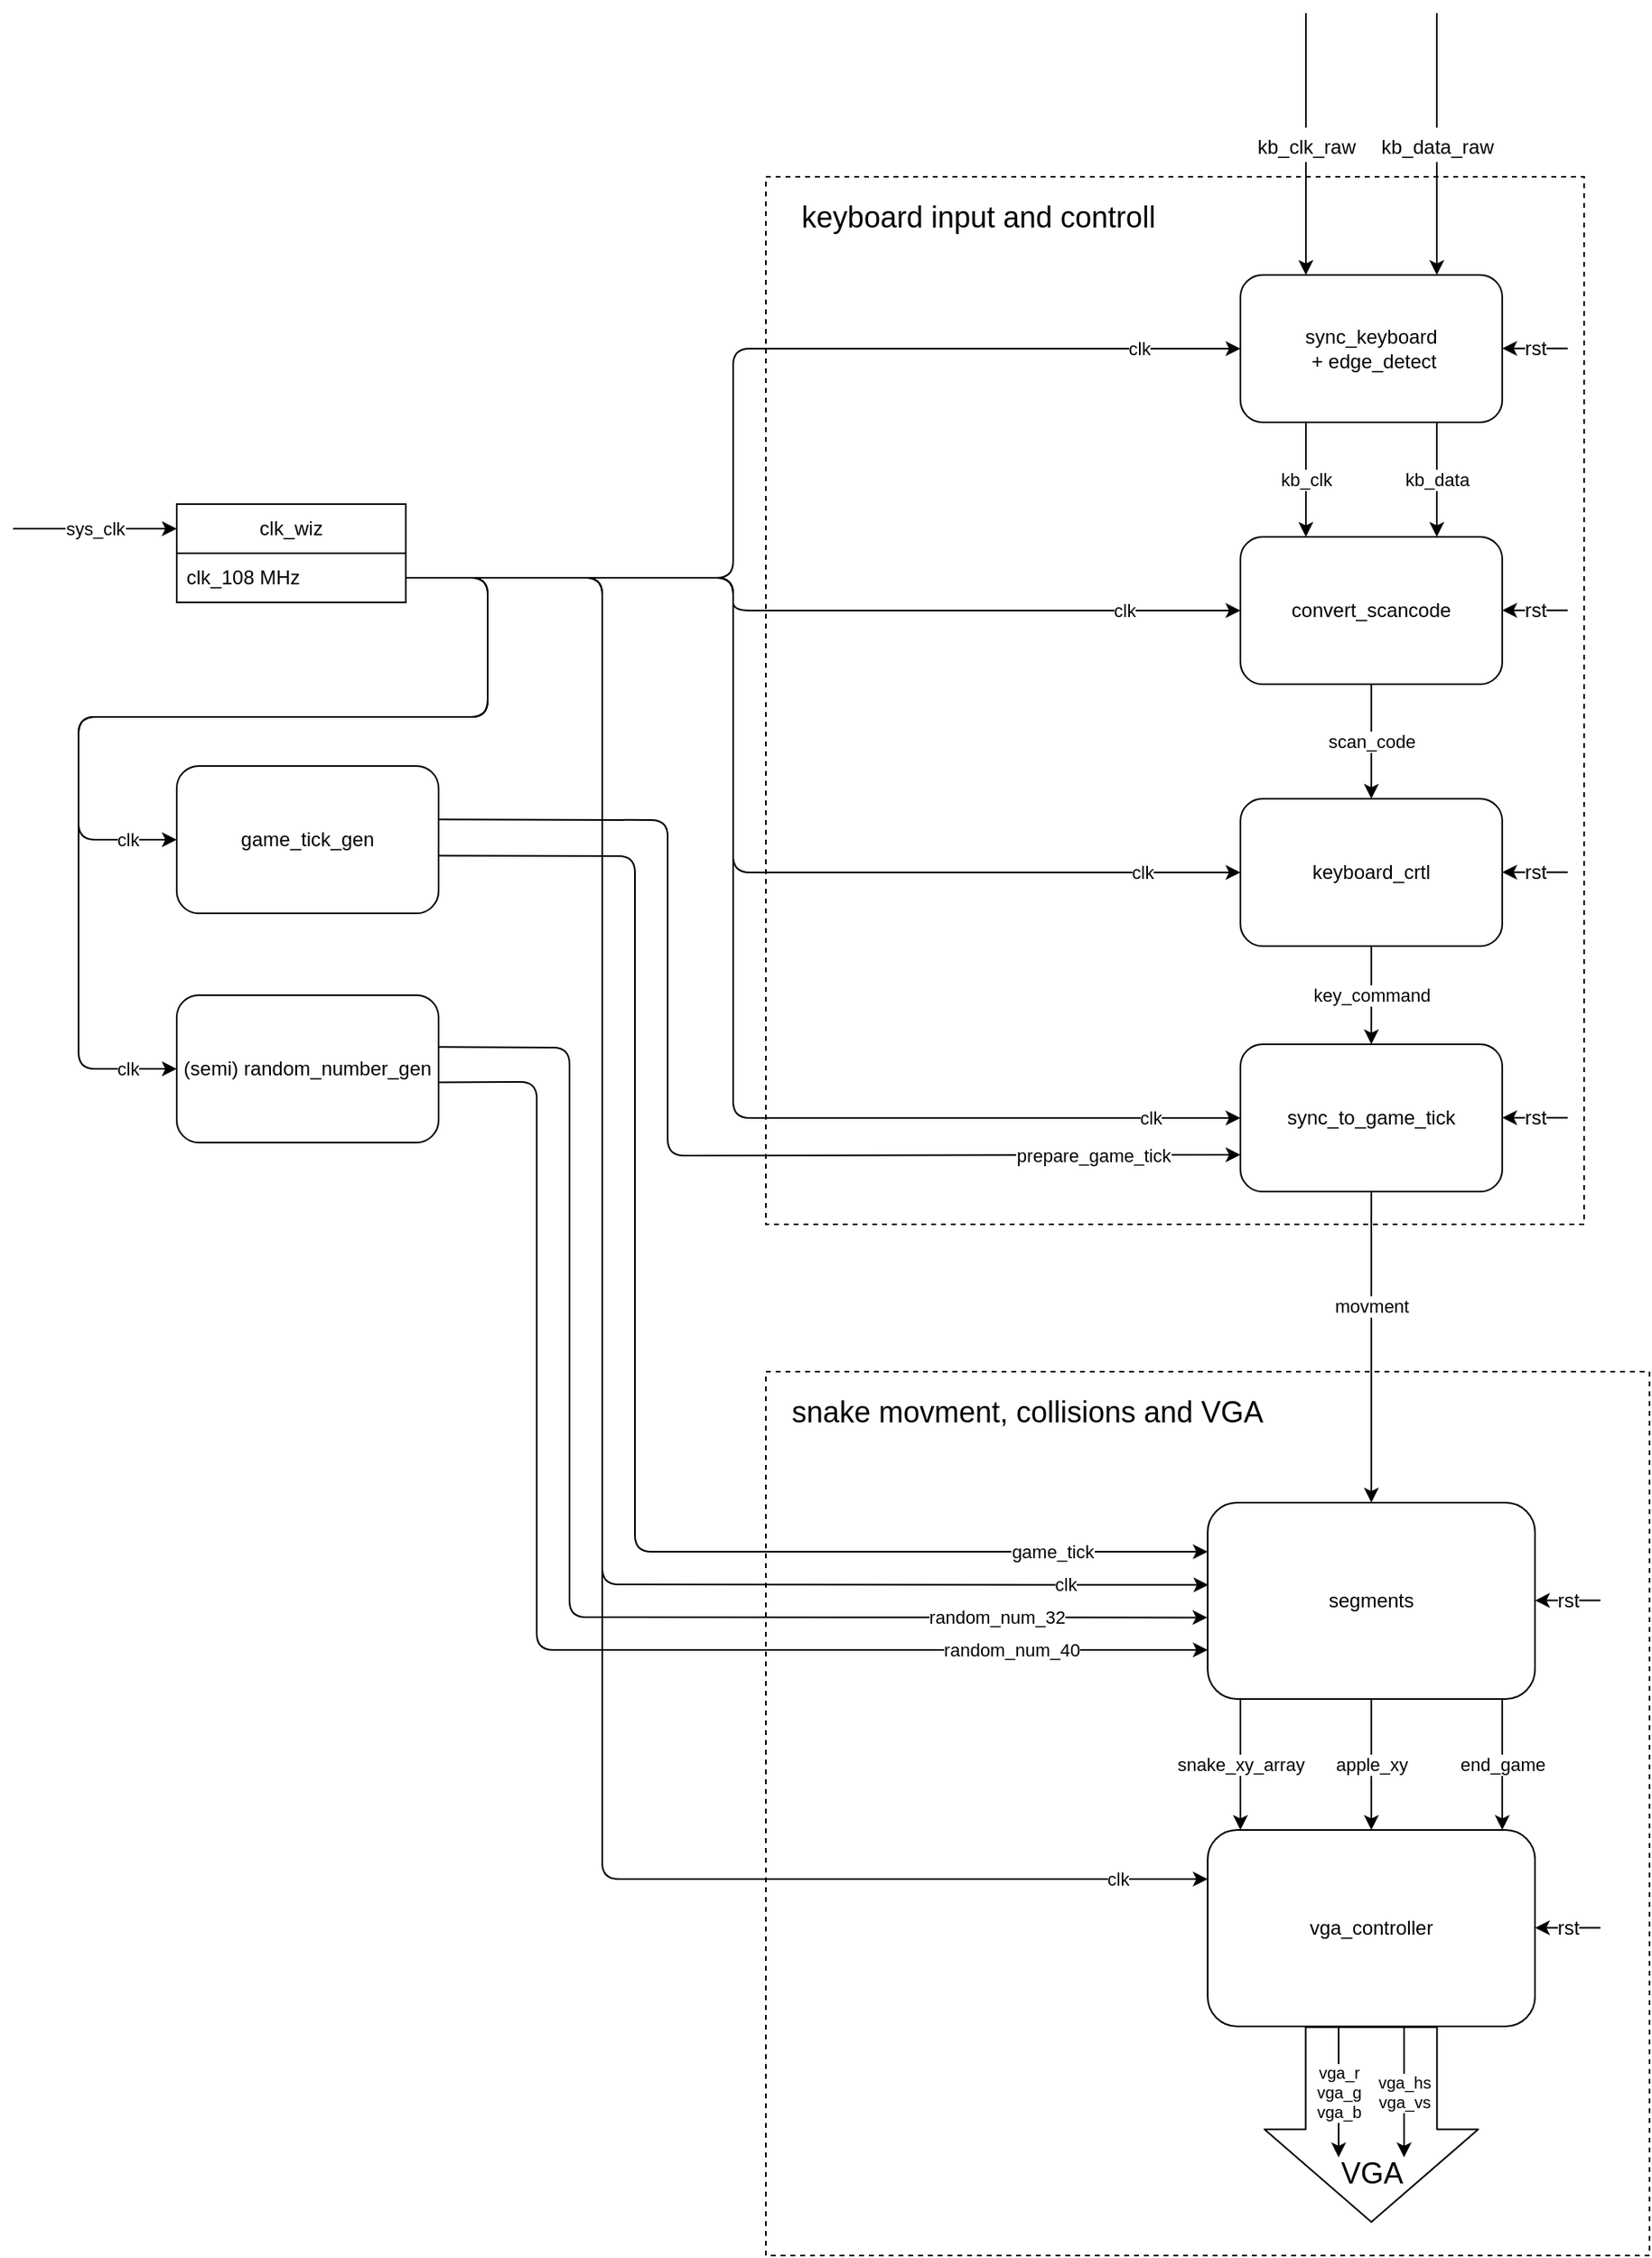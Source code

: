 <mxfile>
    <diagram id="5lR3bQgvB2A0QCc3iaSE" name="Page-1">
        <mxGraphModel dx="4742" dy="2467" grid="1" gridSize="10" guides="1" tooltips="1" connect="1" arrows="1" fold="1" page="1" pageScale="1" pageWidth="850" pageHeight="1100" background="#FFFFFF" math="0" shadow="0">
            <root>
                <mxCell id="0"/>
                <mxCell id="1" parent="0"/>
                <mxCell id="90" value="" style="rounded=0;whiteSpace=wrap;html=1;fontSize=18;dashed=1;fillColor=none;" vertex="1" parent="1">
                    <mxGeometry x="750" y="420" width="500" height="640" as="geometry"/>
                </mxCell>
                <mxCell id="92" value="" style="rounded=0;whiteSpace=wrap;html=1;fontSize=18;dashed=1;fillColor=none;" vertex="1" parent="1">
                    <mxGeometry x="750" y="1150" width="540" height="540" as="geometry"/>
                </mxCell>
                <mxCell id="16" value="kb_data" style="edgeStyle=none;html=1;exitX=0.75;exitY=1;exitDx=0;exitDy=0;entryX=0.75;entryY=0;entryDx=0;entryDy=0;" parent="1" source="2" target="4" edge="1">
                    <mxGeometry relative="1" as="geometry"/>
                </mxCell>
                <mxCell id="17" value="kb_clk" style="edgeStyle=none;html=1;exitX=0.25;exitY=1;exitDx=0;exitDy=0;entryX=0.25;entryY=0;entryDx=0;entryDy=0;" parent="1" source="2" target="4" edge="1">
                    <mxGeometry relative="1" as="geometry"/>
                </mxCell>
                <mxCell id="2" value="sync_keyboard&lt;br&gt;&amp;nbsp;+ edge_detect" style="rounded=1;whiteSpace=wrap;html=1;" parent="1" vertex="1">
                    <mxGeometry x="1040" y="480" width="160" height="90" as="geometry"/>
                </mxCell>
                <mxCell id="14" value="scan_code" style="edgeStyle=none;html=1;" parent="1" source="4" target="5" edge="1">
                    <mxGeometry relative="1" as="geometry"/>
                </mxCell>
                <mxCell id="4" value="convert_scancode" style="rounded=1;whiteSpace=wrap;html=1;" parent="1" vertex="1">
                    <mxGeometry x="1040" y="640" width="160" height="90" as="geometry"/>
                </mxCell>
                <mxCell id="13" value="key_command" style="edgeStyle=none;html=1;" parent="1" source="5" edge="1">
                    <mxGeometry relative="1" as="geometry">
                        <mxPoint x="1120" y="950" as="targetPoint"/>
                    </mxGeometry>
                </mxCell>
                <mxCell id="5" value="keyboard_crtl" style="rounded=1;whiteSpace=wrap;html=1;" parent="1" vertex="1">
                    <mxGeometry x="1040" y="800" width="160" height="90" as="geometry"/>
                </mxCell>
                <mxCell id="74" value="clk" style="edgeStyle=none;html=1;entryX=0;entryY=0.25;entryDx=0;entryDy=0;exitX=1;exitY=0.5;exitDx=0;exitDy=0;" edge="1" parent="1" source="8" target="71">
                    <mxGeometry x="0.914" relative="1" as="geometry">
                        <Array as="points">
                            <mxPoint x="650" y="665"/>
                            <mxPoint x="650" y="1460"/>
                        </Array>
                        <mxPoint as="offset"/>
                    </mxGeometry>
                </mxCell>
                <mxCell id="7" value="clk_wiz" style="swimlane;fontStyle=0;childLayout=stackLayout;horizontal=1;startSize=30;horizontalStack=0;resizeParent=1;resizeParentMax=0;resizeLast=0;collapsible=1;marginBottom=0;whiteSpace=wrap;html=1;" parent="1" vertex="1">
                    <mxGeometry x="390" y="620" width="140" height="60" as="geometry"/>
                </mxCell>
                <mxCell id="8" value="clk_108 MHz" style="text;strokeColor=none;fillColor=none;align=left;verticalAlign=middle;spacingLeft=4;spacingRight=4;overflow=hidden;points=[[0,0.5],[1,0.5]];portConstraint=eastwest;rotatable=0;whiteSpace=wrap;html=1;" parent="7" vertex="1">
                    <mxGeometry y="30" width="140" height="30" as="geometry"/>
                </mxCell>
                <mxCell id="46" value="sys_clk" style="endArrow=classic;html=1;entryX=0;entryY=0.25;entryDx=0;entryDy=0;" edge="1" parent="1" target="7">
                    <mxGeometry width="50" height="50" relative="1" as="geometry">
                        <mxPoint x="290" y="635" as="sourcePoint"/>
                        <mxPoint x="510" y="560" as="targetPoint"/>
                    </mxGeometry>
                </mxCell>
                <mxCell id="63" value="movment" style="edgeStyle=none;html=1;" edge="1" parent="1" source="47" target="62">
                    <mxGeometry x="-0.263" relative="1" as="geometry">
                        <mxPoint as="offset"/>
                    </mxGeometry>
                </mxCell>
                <mxCell id="47" value="sync_to_game_tick" style="rounded=1;whiteSpace=wrap;html=1;" vertex="1" parent="1">
                    <mxGeometry x="1040" y="950" width="160" height="90" as="geometry"/>
                </mxCell>
                <mxCell id="50" value="prepare_game_tick" style="edgeStyle=none;html=1;entryX=0;entryY=0.75;entryDx=0;entryDy=0;exitX=0.996;exitY=0.363;exitDx=0;exitDy=0;exitPerimeter=0;" edge="1" parent="1" source="48" target="47">
                    <mxGeometry x="0.742" relative="1" as="geometry">
                        <Array as="points">
                            <mxPoint x="690" y="813"/>
                            <mxPoint x="690" y="1018"/>
                        </Array>
                        <mxPoint as="offset"/>
                    </mxGeometry>
                </mxCell>
                <mxCell id="66" value="game_tick" style="edgeStyle=none;html=1;entryX=0;entryY=0.25;entryDx=0;entryDy=0;exitX=0.997;exitY=0.608;exitDx=0;exitDy=0;exitPerimeter=0;" edge="1" parent="1" source="48" target="62">
                    <mxGeometry x="0.788" relative="1" as="geometry">
                        <Array as="points">
                            <mxPoint x="670" y="835"/>
                            <mxPoint x="670" y="1260"/>
                        </Array>
                        <mxPoint as="offset"/>
                    </mxGeometry>
                </mxCell>
                <mxCell id="48" value="game_tick_gen" style="rounded=1;whiteSpace=wrap;html=1;" vertex="1" parent="1">
                    <mxGeometry x="390" y="780" width="160" height="90" as="geometry"/>
                </mxCell>
                <mxCell id="49" value="clk" style="edgeStyle=none;html=1;entryX=0;entryY=0.5;entryDx=0;entryDy=0;" edge="1" parent="1" source="8" target="48">
                    <mxGeometry x="0.885" relative="1" as="geometry">
                        <Array as="points">
                            <mxPoint x="580" y="665"/>
                            <mxPoint x="580" y="750"/>
                            <mxPoint x="330" y="750"/>
                            <mxPoint x="330" y="825"/>
                        </Array>
                        <mxPoint as="offset"/>
                    </mxGeometry>
                </mxCell>
                <mxCell id="51" value="clk" style="edgeStyle=none;html=1;entryX=0;entryY=0.5;entryDx=0;entryDy=0;" edge="1" parent="1" source="8" target="2">
                    <mxGeometry x="0.809" relative="1" as="geometry">
                        <Array as="points">
                            <mxPoint x="730" y="665"/>
                            <mxPoint x="730" y="525"/>
                        </Array>
                        <mxPoint as="offset"/>
                    </mxGeometry>
                </mxCell>
                <mxCell id="52" value="clk" style="edgeStyle=none;html=1;entryX=0;entryY=0.5;entryDx=0;entryDy=0;" edge="1" parent="1" source="8" target="4">
                    <mxGeometry x="0.733" relative="1" as="geometry">
                        <mxPoint x="780" y="690" as="targetPoint"/>
                        <Array as="points">
                            <mxPoint x="730" y="665"/>
                            <mxPoint x="730" y="685"/>
                        </Array>
                        <mxPoint as="offset"/>
                    </mxGeometry>
                </mxCell>
                <mxCell id="53" value="clk" style="edgeStyle=none;html=1;entryX=0;entryY=0.5;entryDx=0;entryDy=0;" edge="1" parent="1" source="8" target="5">
                    <mxGeometry x="0.826" relative="1" as="geometry">
                        <Array as="points">
                            <mxPoint x="730" y="665"/>
                            <mxPoint x="730" y="845"/>
                            <mxPoint x="770" y="845"/>
                        </Array>
                        <mxPoint as="offset"/>
                    </mxGeometry>
                </mxCell>
                <mxCell id="56" value="clk" style="edgeStyle=none;html=1;entryX=0;entryY=0.5;entryDx=0;entryDy=0;" edge="1" parent="1" source="8" target="47">
                    <mxGeometry x="0.869" relative="1" as="geometry">
                        <Array as="points">
                            <mxPoint x="730" y="665"/>
                            <mxPoint x="730" y="995"/>
                        </Array>
                        <mxPoint as="offset"/>
                    </mxGeometry>
                </mxCell>
                <mxCell id="67" value="random_num_32" style="edgeStyle=none;html=1;entryX=-0.001;entryY=0.585;entryDx=0;entryDy=0;entryPerimeter=0;exitX=1.002;exitY=0.351;exitDx=0;exitDy=0;exitPerimeter=0;" edge="1" parent="1" source="60" target="62">
                    <mxGeometry x="0.686" relative="1" as="geometry">
                        <Array as="points">
                            <mxPoint x="630" y="952"/>
                            <mxPoint x="630" y="1300"/>
                        </Array>
                        <mxPoint as="offset"/>
                    </mxGeometry>
                </mxCell>
                <mxCell id="68" value="random_num_40" style="edgeStyle=none;html=1;entryX=0;entryY=0.75;entryDx=0;entryDy=0;exitX=0.993;exitY=0.591;exitDx=0;exitDy=0;exitPerimeter=0;" edge="1" parent="1" source="60" target="62">
                    <mxGeometry x="0.708" relative="1" as="geometry">
                        <Array as="points">
                            <mxPoint x="610" y="973"/>
                            <mxPoint x="610" y="1320"/>
                        </Array>
                        <mxPoint as="offset"/>
                    </mxGeometry>
                </mxCell>
                <mxCell id="60" value="(semi) random_number_gen" style="rounded=1;whiteSpace=wrap;html=1;" vertex="1" parent="1">
                    <mxGeometry x="390" y="920" width="160" height="90" as="geometry"/>
                </mxCell>
                <mxCell id="61" value="clk" style="edgeStyle=none;html=1;entryX=0;entryY=0.5;entryDx=0;entryDy=0;" edge="1" parent="1" source="8" target="60">
                    <mxGeometry x="0.909" relative="1" as="geometry">
                        <Array as="points">
                            <mxPoint x="580" y="665"/>
                            <mxPoint x="580" y="750"/>
                            <mxPoint x="330" y="750"/>
                            <mxPoint x="330" y="965"/>
                        </Array>
                        <mxPoint as="offset"/>
                    </mxGeometry>
                </mxCell>
                <mxCell id="76" value="apple_xy" style="edgeStyle=none;html=1;entryX=0.5;entryY=0;entryDx=0;entryDy=0;" edge="1" parent="1" source="62" target="71">
                    <mxGeometry relative="1" as="geometry"/>
                </mxCell>
                <mxCell id="62" value="segments" style="rounded=1;whiteSpace=wrap;html=1;" vertex="1" parent="1">
                    <mxGeometry x="1020" y="1230" width="200" height="120" as="geometry"/>
                </mxCell>
                <mxCell id="65" value="clk" style="edgeStyle=none;html=1;entryX=0.002;entryY=0.419;entryDx=0;entryDy=0;entryPerimeter=0;" edge="1" parent="1" source="8" target="62">
                    <mxGeometry x="0.842" relative="1" as="geometry">
                        <Array as="points">
                            <mxPoint x="650" y="665"/>
                            <mxPoint x="650" y="1280"/>
                        </Array>
                        <mxPoint as="offset"/>
                    </mxGeometry>
                </mxCell>
                <mxCell id="71" value="vga_controller" style="rounded=1;whiteSpace=wrap;html=1;" vertex="1" parent="1">
                    <mxGeometry x="1020" y="1430" width="200" height="120" as="geometry"/>
                </mxCell>
                <mxCell id="78" value="end_game" style="edgeStyle=none;html=1;exitX=0.7;exitY=1;exitDx=0;exitDy=0;exitPerimeter=0;" edge="1" parent="1">
                    <mxGeometry relative="1" as="geometry">
                        <mxPoint x="1200" y="1350" as="sourcePoint"/>
                        <mxPoint x="1200" y="1430" as="targetPoint"/>
                    </mxGeometry>
                </mxCell>
                <mxCell id="80" value="snake_xy_array" style="edgeStyle=none;html=1;exitX=0.7;exitY=1;exitDx=0;exitDy=0;exitPerimeter=0;" edge="1" parent="1">
                    <mxGeometry relative="1" as="geometry">
                        <mxPoint x="1040" y="1350" as="sourcePoint"/>
                        <mxPoint x="1040" y="1430" as="targetPoint"/>
                    </mxGeometry>
                </mxCell>
                <mxCell id="87" value="vga_r&lt;br&gt;vga_g&lt;br&gt;vga_b" style="edgeStyle=none;html=1;fontSize=10;exitX=0.4;exitY=1;exitDx=0;exitDy=0;exitPerimeter=0;" edge="1" parent="1" source="71">
                    <mxGeometry relative="1" as="geometry">
                        <mxPoint x="1100" y="1630" as="targetPoint"/>
                        <mxPoint x="1080" y="1550" as="sourcePoint"/>
                        <mxPoint as="offset"/>
                    </mxGeometry>
                </mxCell>
                <mxCell id="88" value="vga_hs&lt;br&gt;vga_vs" style="edgeStyle=none;html=1;fontSize=10;exitX=0.6;exitY=1;exitDx=0;exitDy=0;exitPerimeter=0;" edge="1" parent="1" source="71">
                    <mxGeometry relative="1" as="geometry">
                        <mxPoint x="1140" y="1630" as="targetPoint"/>
                        <mxPoint x="1160" y="1550" as="sourcePoint"/>
                    </mxGeometry>
                </mxCell>
                <mxCell id="89" value="&lt;font style=&quot;font-size: 18px;&quot;&gt;VGA&lt;/font&gt;" style="shape=flexArrow;endArrow=classic;html=1;fontSize=10;exitX=0.5;exitY=1;exitDx=0;exitDy=0;width=80.278;endSize=18.539;endWidth=49.367;" edge="1" parent="1" source="71">
                    <mxGeometry x="0.5" width="50" height="50" relative="1" as="geometry">
                        <mxPoint x="1120" y="1710" as="sourcePoint"/>
                        <mxPoint x="1120" y="1670" as="targetPoint"/>
                        <mxPoint as="offset"/>
                    </mxGeometry>
                </mxCell>
                <mxCell id="91" value="keyboard input and controll" style="text;html=1;strokeColor=none;fillColor=none;align=center;verticalAlign=middle;whiteSpace=wrap;rounded=0;dashed=1;fontSize=18;" vertex="1" parent="1">
                    <mxGeometry x="760" y="430" width="240" height="30" as="geometry"/>
                </mxCell>
                <mxCell id="93" value="snake movment, collisions and VGA" style="text;html=1;strokeColor=none;fillColor=none;align=center;verticalAlign=middle;whiteSpace=wrap;rounded=0;dashed=1;fontSize=18;" vertex="1" parent="1">
                    <mxGeometry x="750" y="1160" width="320" height="30" as="geometry"/>
                </mxCell>
                <mxCell id="95" value="&lt;font style=&quot;font-size: 12px;&quot;&gt;kb_clk_raw&lt;/font&gt;" style="endArrow=classic;html=1;fontSize=18;" edge="1" parent="1">
                    <mxGeometry width="50" height="50" relative="1" as="geometry">
                        <mxPoint x="1080" y="320" as="sourcePoint"/>
                        <mxPoint x="1080" y="480" as="targetPoint"/>
                    </mxGeometry>
                </mxCell>
                <mxCell id="96" value="&lt;font style=&quot;font-size: 12px;&quot;&gt;kb_data_raw&lt;/font&gt;" style="endArrow=classic;html=1;fontSize=18;" edge="1" parent="1">
                    <mxGeometry width="50" height="50" relative="1" as="geometry">
                        <mxPoint x="1160" y="320" as="sourcePoint"/>
                        <mxPoint x="1160" y="480" as="targetPoint"/>
                    </mxGeometry>
                </mxCell>
                <mxCell id="97" value="rst" style="endArrow=classic;html=1;fontSize=12;" edge="1" parent="1">
                    <mxGeometry width="50" height="50" relative="1" as="geometry">
                        <mxPoint x="1240" y="524.83" as="sourcePoint"/>
                        <mxPoint x="1200" y="524.83" as="targetPoint"/>
                    </mxGeometry>
                </mxCell>
                <mxCell id="100" value="rst" style="endArrow=classic;html=1;fontSize=12;" edge="1" parent="1">
                    <mxGeometry width="50" height="50" relative="1" as="geometry">
                        <mxPoint x="1260" y="1489.76" as="sourcePoint"/>
                        <mxPoint x="1220" y="1489.76" as="targetPoint"/>
                        <mxPoint as="offset"/>
                    </mxGeometry>
                </mxCell>
                <mxCell id="101" value="rst" style="endArrow=classic;html=1;fontSize=12;" edge="1" parent="1">
                    <mxGeometry width="50" height="50" relative="1" as="geometry">
                        <mxPoint x="1260" y="1289.76" as="sourcePoint"/>
                        <mxPoint x="1220" y="1289.76" as="targetPoint"/>
                    </mxGeometry>
                </mxCell>
                <mxCell id="102" value="rst" style="endArrow=classic;html=1;fontSize=12;" edge="1" parent="1">
                    <mxGeometry width="50" height="50" relative="1" as="geometry">
                        <mxPoint x="1240" y="994.83" as="sourcePoint"/>
                        <mxPoint x="1200" y="994.83" as="targetPoint"/>
                    </mxGeometry>
                </mxCell>
                <mxCell id="103" value="rst" style="endArrow=classic;html=1;fontSize=12;" edge="1" parent="1">
                    <mxGeometry width="50" height="50" relative="1" as="geometry">
                        <mxPoint x="1240" y="844.83" as="sourcePoint"/>
                        <mxPoint x="1200" y="844.83" as="targetPoint"/>
                    </mxGeometry>
                </mxCell>
                <mxCell id="104" value="rst" style="endArrow=classic;html=1;fontSize=12;" edge="1" parent="1">
                    <mxGeometry width="50" height="50" relative="1" as="geometry">
                        <mxPoint x="1240" y="684.83" as="sourcePoint"/>
                        <mxPoint x="1200" y="684.83" as="targetPoint"/>
                    </mxGeometry>
                </mxCell>
            </root>
        </mxGraphModel>
    </diagram>
</mxfile>
